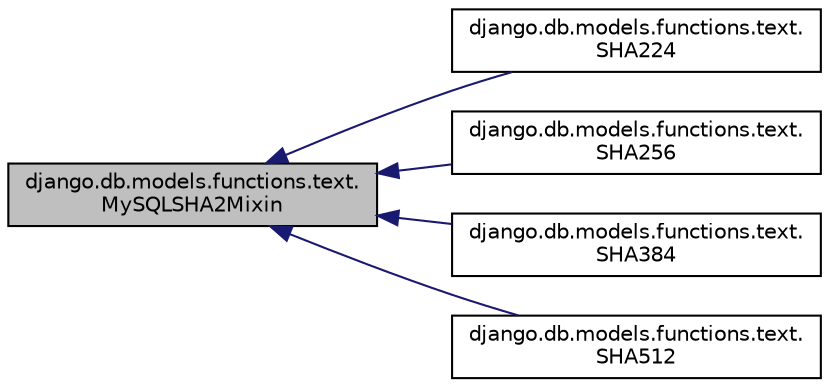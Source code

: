 digraph "django.db.models.functions.text.MySQLSHA2Mixin"
{
 // LATEX_PDF_SIZE
  edge [fontname="Helvetica",fontsize="10",labelfontname="Helvetica",labelfontsize="10"];
  node [fontname="Helvetica",fontsize="10",shape=record];
  rankdir="LR";
  Node1 [label="django.db.models.functions.text.\lMySQLSHA2Mixin",height=0.2,width=0.4,color="black", fillcolor="grey75", style="filled", fontcolor="black",tooltip=" "];
  Node1 -> Node2 [dir="back",color="midnightblue",fontsize="10",style="solid",fontname="Helvetica"];
  Node2 [label="django.db.models.functions.text.\lSHA224",height=0.2,width=0.4,color="black", fillcolor="white", style="filled",URL="$d1/d2f/classdjango_1_1db_1_1models_1_1functions_1_1text_1_1_s_h_a224.html",tooltip=" "];
  Node1 -> Node3 [dir="back",color="midnightblue",fontsize="10",style="solid",fontname="Helvetica"];
  Node3 [label="django.db.models.functions.text.\lSHA256",height=0.2,width=0.4,color="black", fillcolor="white", style="filled",URL="$d7/d5b/classdjango_1_1db_1_1models_1_1functions_1_1text_1_1_s_h_a256.html",tooltip=" "];
  Node1 -> Node4 [dir="back",color="midnightblue",fontsize="10",style="solid",fontname="Helvetica"];
  Node4 [label="django.db.models.functions.text.\lSHA384",height=0.2,width=0.4,color="black", fillcolor="white", style="filled",URL="$d9/de9/classdjango_1_1db_1_1models_1_1functions_1_1text_1_1_s_h_a384.html",tooltip=" "];
  Node1 -> Node5 [dir="back",color="midnightblue",fontsize="10",style="solid",fontname="Helvetica"];
  Node5 [label="django.db.models.functions.text.\lSHA512",height=0.2,width=0.4,color="black", fillcolor="white", style="filled",URL="$db/d3f/classdjango_1_1db_1_1models_1_1functions_1_1text_1_1_s_h_a512.html",tooltip=" "];
}

